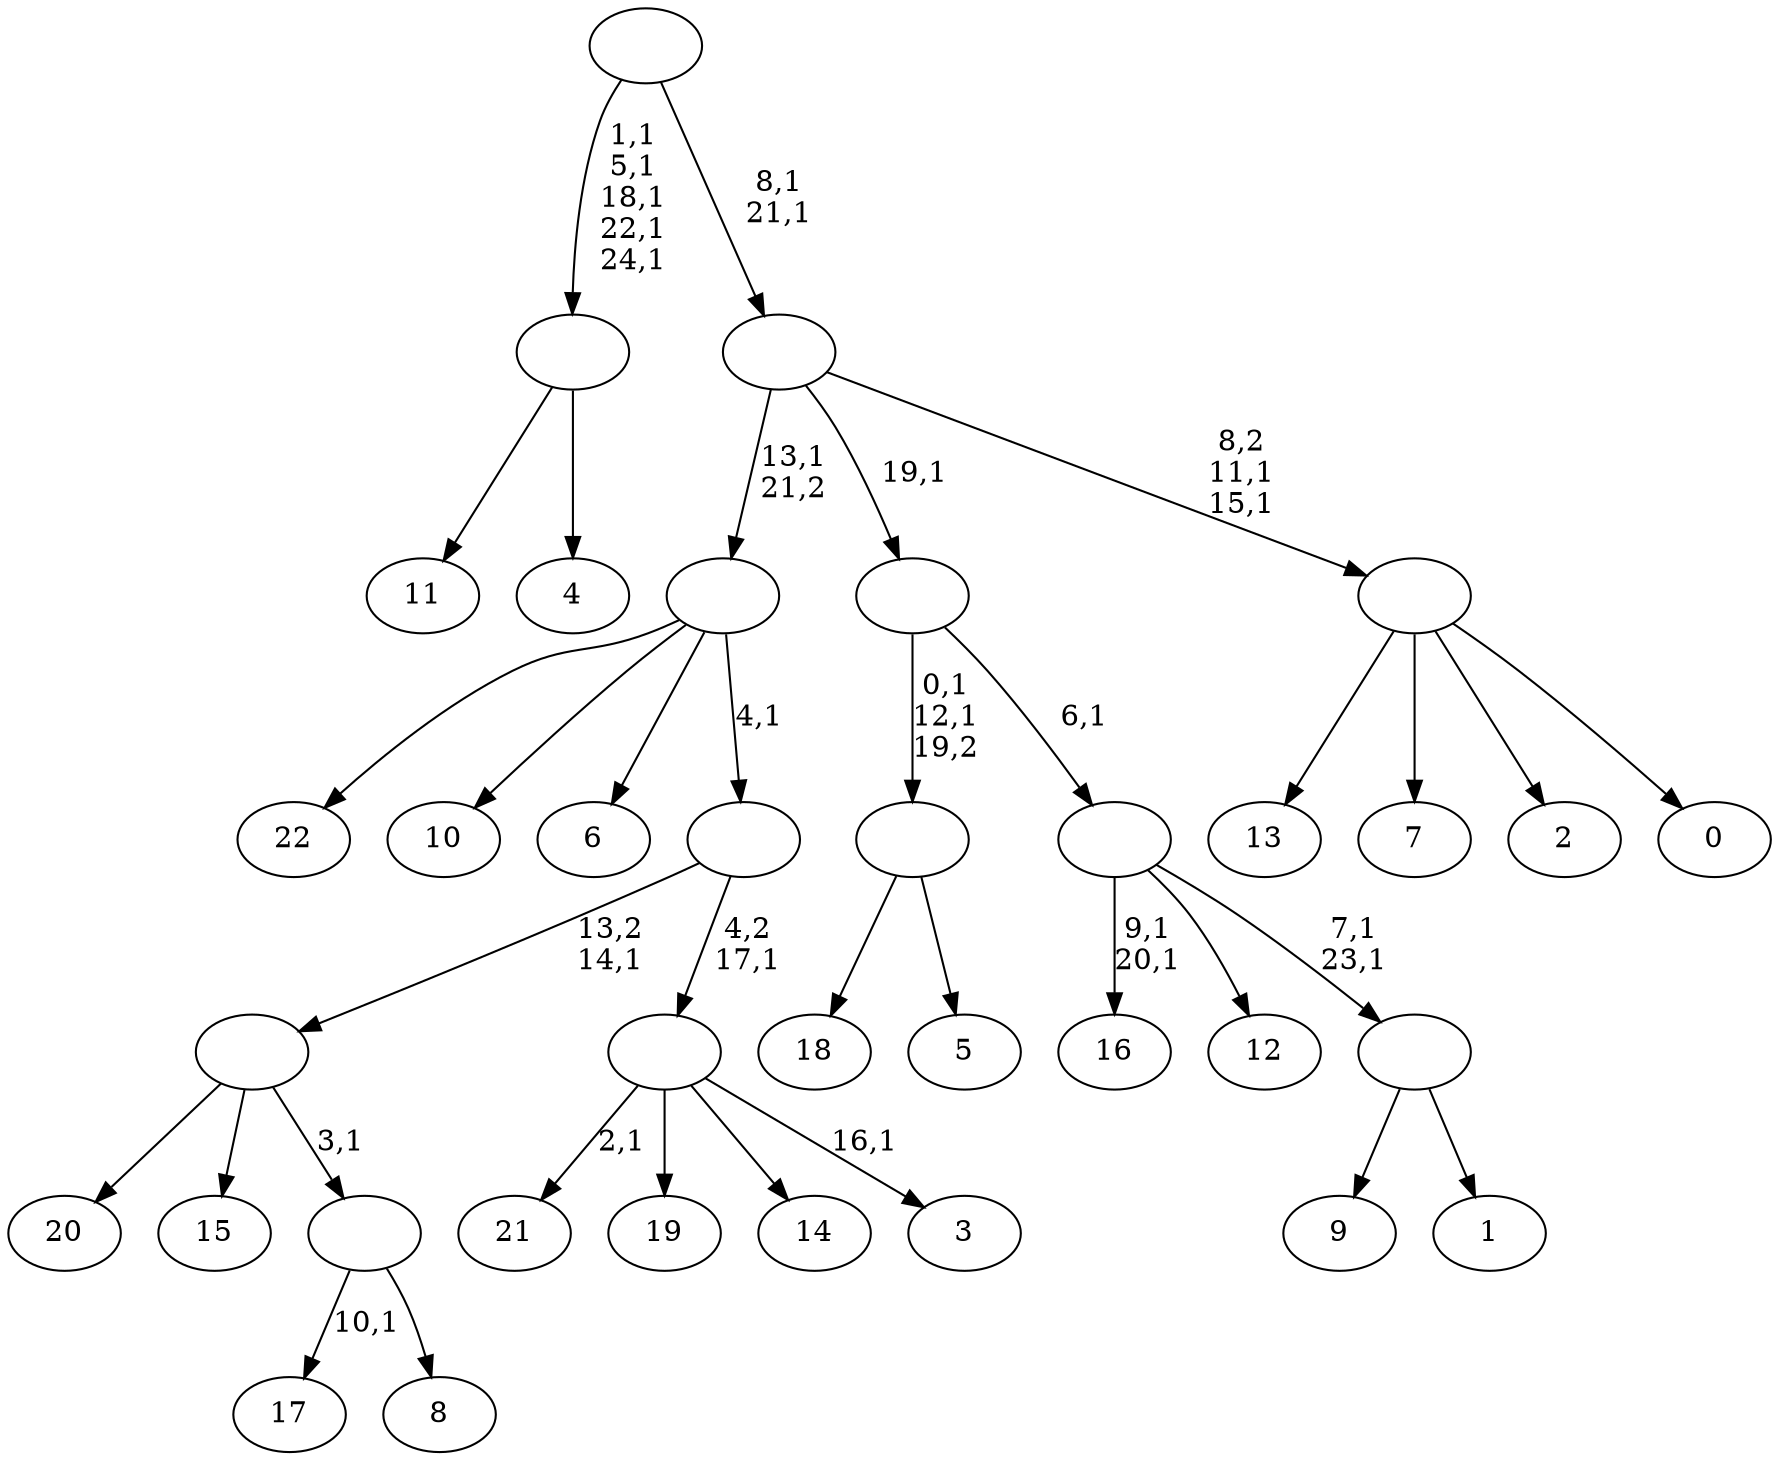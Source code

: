 digraph T {
	48 [label="22"]
	47 [label="21"]
	45 [label="20"]
	44 [label="19"]
	43 [label="18"]
	42 [label="17"]
	40 [label="16"]
	37 [label="15"]
	36 [label="14"]
	35 [label="13"]
	34 [label="12"]
	33 [label="11"]
	32 [label="10"]
	31 [label="9"]
	30 [label="8"]
	29 [label=""]
	28 [label=""]
	27 [label="7"]
	26 [label="6"]
	25 [label="5"]
	24 [label=""]
	22 [label="4"]
	21 [label=""]
	16 [label="3"]
	14 [label=""]
	13 [label=""]
	12 [label=""]
	11 [label="2"]
	10 [label="1"]
	9 [label=""]
	7 [label=""]
	6 [label=""]
	5 [label="0"]
	4 [label=""]
	2 [label=""]
	0 [label=""]
	29 -> 42 [label="10,1"]
	29 -> 30 [label=""]
	28 -> 45 [label=""]
	28 -> 37 [label=""]
	28 -> 29 [label="3,1"]
	24 -> 43 [label=""]
	24 -> 25 [label=""]
	21 -> 33 [label=""]
	21 -> 22 [label=""]
	14 -> 16 [label="16,1"]
	14 -> 47 [label="2,1"]
	14 -> 44 [label=""]
	14 -> 36 [label=""]
	13 -> 28 [label="13,2\n14,1"]
	13 -> 14 [label="4,2\n17,1"]
	12 -> 48 [label=""]
	12 -> 32 [label=""]
	12 -> 26 [label=""]
	12 -> 13 [label="4,1"]
	9 -> 31 [label=""]
	9 -> 10 [label=""]
	7 -> 9 [label="7,1\n23,1"]
	7 -> 40 [label="9,1\n20,1"]
	7 -> 34 [label=""]
	6 -> 24 [label="0,1\n12,1\n19,2"]
	6 -> 7 [label="6,1"]
	4 -> 35 [label=""]
	4 -> 27 [label=""]
	4 -> 11 [label=""]
	4 -> 5 [label=""]
	2 -> 4 [label="8,2\n11,1\n15,1"]
	2 -> 12 [label="13,1\n21,2"]
	2 -> 6 [label="19,1"]
	0 -> 2 [label="8,1\n21,1"]
	0 -> 21 [label="1,1\n5,1\n18,1\n22,1\n24,1"]
}
